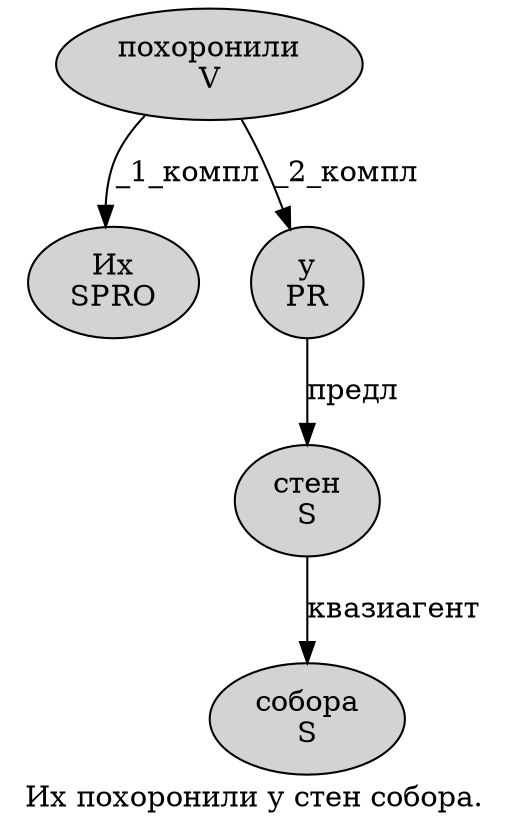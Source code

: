 digraph SENTENCE_478 {
	graph [label="Их похоронили у стен собора."]
	node [style=filled]
		0 [label="Их
SPRO" color="" fillcolor=lightgray penwidth=1 shape=ellipse]
		1 [label="похоронили
V" color="" fillcolor=lightgray penwidth=1 shape=ellipse]
		2 [label="у
PR" color="" fillcolor=lightgray penwidth=1 shape=ellipse]
		3 [label="стен
S" color="" fillcolor=lightgray penwidth=1 shape=ellipse]
		4 [label="собора
S" color="" fillcolor=lightgray penwidth=1 shape=ellipse]
			3 -> 4 [label="квазиагент"]
			2 -> 3 [label="предл"]
			1 -> 0 [label="_1_компл"]
			1 -> 2 [label="_2_компл"]
}